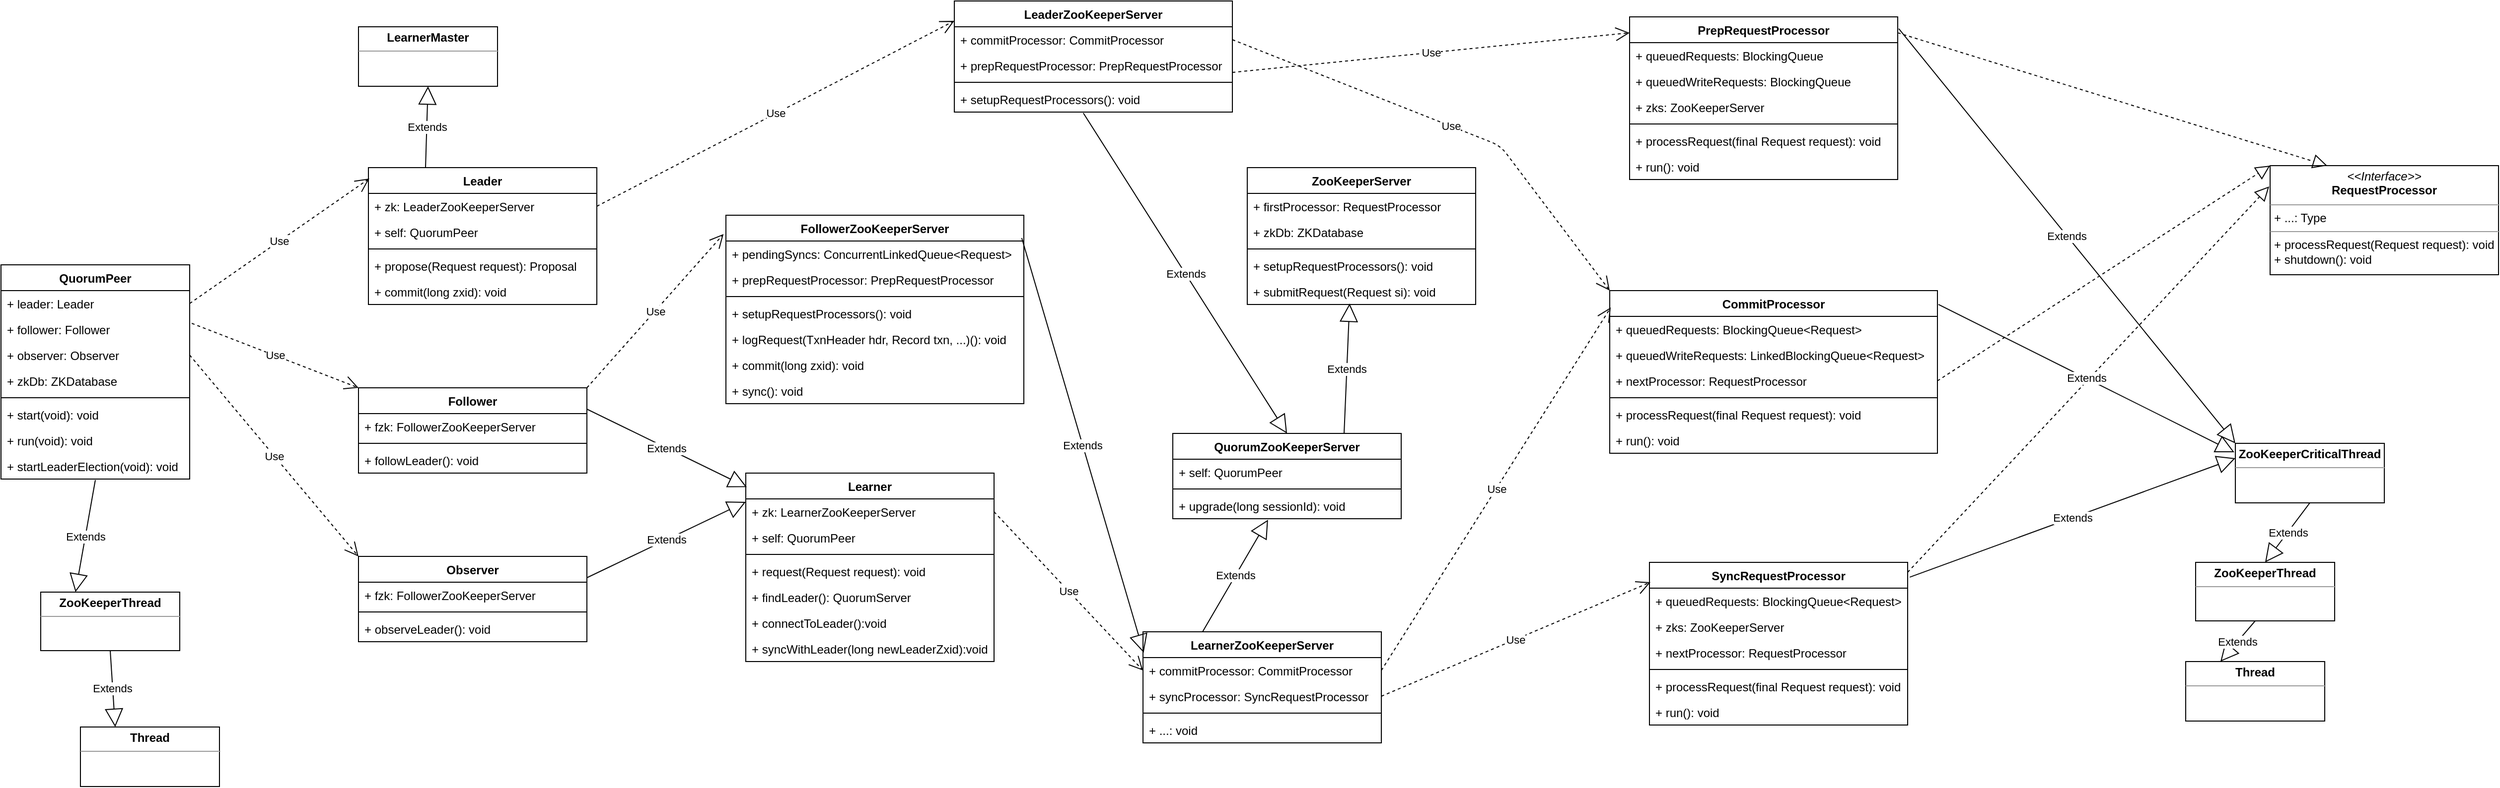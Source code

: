 <mxfile version="14.6.13" type="device"><diagram name="Page-1" id="c4acf3e9-155e-7222-9cf6-157b1a14988f"><mxGraphModel dx="2028" dy="1600" grid="1" gridSize="10" guides="1" tooltips="1" connect="1" arrows="1" fold="1" page="1" pageScale="1" pageWidth="850" pageHeight="1100" background="#ffffff" math="0" shadow="0"><root><mxCell id="0"/><mxCell id="1" parent="0"/><mxCell id="eXVEc8DGTLBQoUq8uyec-1" value="QuorumPeer" style="swimlane;fontStyle=1;align=center;verticalAlign=top;childLayout=stackLayout;horizontal=1;startSize=26;horizontalStack=0;resizeParent=1;resizeParentMax=0;resizeLast=0;collapsible=1;marginBottom=0;" parent="1" vertex="1"><mxGeometry x="-830" y="140" width="190" height="216" as="geometry"/></mxCell><mxCell id="eXVEc8DGTLBQoUq8uyec-5" value="+ leader: Leader" style="text;strokeColor=none;fillColor=none;align=left;verticalAlign=top;spacingLeft=4;spacingRight=4;overflow=hidden;rotatable=0;points=[[0,0.5],[1,0.5]];portConstraint=eastwest;" parent="eXVEc8DGTLBQoUq8uyec-1" vertex="1"><mxGeometry y="26" width="190" height="26" as="geometry"/></mxCell><mxCell id="eXVEc8DGTLBQoUq8uyec-2" value="+ follower: Follower" style="text;strokeColor=none;fillColor=none;align=left;verticalAlign=top;spacingLeft=4;spacingRight=4;overflow=hidden;rotatable=0;points=[[0,0.5],[1,0.5]];portConstraint=eastwest;" parent="eXVEc8DGTLBQoUq8uyec-1" vertex="1"><mxGeometry y="52" width="190" height="26" as="geometry"/></mxCell><mxCell id="eXVEc8DGTLBQoUq8uyec-6" value="+ observer: Observer" style="text;strokeColor=none;fillColor=none;align=left;verticalAlign=top;spacingLeft=4;spacingRight=4;overflow=hidden;rotatable=0;points=[[0,0.5],[1,0.5]];portConstraint=eastwest;" parent="eXVEc8DGTLBQoUq8uyec-1" vertex="1"><mxGeometry y="78" width="190" height="26" as="geometry"/></mxCell><mxCell id="eXVEc8DGTLBQoUq8uyec-7" value="+ zkDb: ZKDatabase" style="text;strokeColor=none;fillColor=none;align=left;verticalAlign=top;spacingLeft=4;spacingRight=4;overflow=hidden;rotatable=0;points=[[0,0.5],[1,0.5]];portConstraint=eastwest;" parent="eXVEc8DGTLBQoUq8uyec-1" vertex="1"><mxGeometry y="104" width="190" height="26" as="geometry"/></mxCell><mxCell id="eXVEc8DGTLBQoUq8uyec-3" value="" style="line;strokeWidth=1;fillColor=none;align=left;verticalAlign=middle;spacingTop=-1;spacingLeft=3;spacingRight=3;rotatable=0;labelPosition=right;points=[];portConstraint=eastwest;" parent="eXVEc8DGTLBQoUq8uyec-1" vertex="1"><mxGeometry y="130" width="190" height="8" as="geometry"/></mxCell><mxCell id="eXVEc8DGTLBQoUq8uyec-4" value="+ start(void): void" style="text;strokeColor=none;fillColor=none;align=left;verticalAlign=top;spacingLeft=4;spacingRight=4;overflow=hidden;rotatable=0;points=[[0,0.5],[1,0.5]];portConstraint=eastwest;" parent="eXVEc8DGTLBQoUq8uyec-1" vertex="1"><mxGeometry y="138" width="190" height="26" as="geometry"/></mxCell><mxCell id="eXVEc8DGTLBQoUq8uyec-9" value="+ run(void): void" style="text;strokeColor=none;fillColor=none;align=left;verticalAlign=top;spacingLeft=4;spacingRight=4;overflow=hidden;rotatable=0;points=[[0,0.5],[1,0.5]];portConstraint=eastwest;" parent="eXVEc8DGTLBQoUq8uyec-1" vertex="1"><mxGeometry y="164" width="190" height="26" as="geometry"/></mxCell><mxCell id="eXVEc8DGTLBQoUq8uyec-10" value="+ startLeaderElection(void): void" style="text;strokeColor=none;fillColor=none;align=left;verticalAlign=top;spacingLeft=4;spacingRight=4;overflow=hidden;rotatable=0;points=[[0,0.5],[1,0.5]];portConstraint=eastwest;" parent="eXVEc8DGTLBQoUq8uyec-1" vertex="1"><mxGeometry y="190" width="190" height="26" as="geometry"/></mxCell><mxCell id="eXVEc8DGTLBQoUq8uyec-11" value="&lt;p style=&quot;margin: 0px ; margin-top: 4px ; text-align: center&quot;&gt;&lt;b&gt;ZooKeeperThread&lt;/b&gt;&lt;br&gt;&lt;/p&gt;&lt;hr size=&quot;1&quot;&gt;&lt;div style=&quot;height: 2px&quot;&gt;&lt;/div&gt;" style="verticalAlign=top;align=left;overflow=fill;fontSize=12;fontFamily=Helvetica;html=1;" parent="1" vertex="1"><mxGeometry x="-790" y="470" width="140" height="59" as="geometry"/></mxCell><mxCell id="eXVEc8DGTLBQoUq8uyec-12" value="Extends" style="endArrow=block;endSize=16;endFill=0;html=1;entryX=0.25;entryY=0;entryDx=0;entryDy=0;exitX=0.5;exitY=1.038;exitDx=0;exitDy=0;exitPerimeter=0;" parent="1" source="eXVEc8DGTLBQoUq8uyec-10" target="eXVEc8DGTLBQoUq8uyec-11" edge="1"><mxGeometry width="160" relative="1" as="geometry"><mxPoint x="-90" y="279" as="sourcePoint"/><mxPoint x="70" y="279" as="targetPoint"/><Array as="points"/></mxGeometry></mxCell><mxCell id="eXVEc8DGTLBQoUq8uyec-13" value="&lt;p style=&quot;margin: 0px ; margin-top: 4px ; text-align: center&quot;&gt;&lt;b&gt;Thread&lt;/b&gt;&lt;br&gt;&lt;/p&gt;&lt;hr size=&quot;1&quot;&gt;&lt;div style=&quot;height: 2px&quot;&gt;&lt;/div&gt;" style="verticalAlign=top;align=left;overflow=fill;fontSize=12;fontFamily=Helvetica;html=1;" parent="1" vertex="1"><mxGeometry x="-750" y="606" width="140" height="60" as="geometry"/></mxCell><mxCell id="eXVEc8DGTLBQoUq8uyec-14" value="Extends" style="endArrow=block;endSize=16;endFill=0;html=1;entryX=0.25;entryY=0;entryDx=0;entryDy=0;exitX=0.5;exitY=1;exitDx=0;exitDy=0;" parent="1" target="eXVEc8DGTLBQoUq8uyec-13" edge="1" source="eXVEc8DGTLBQoUq8uyec-11"><mxGeometry width="160" relative="1" as="geometry"><mxPoint x="-530" y="555" as="sourcePoint"/><mxPoint x="-520" y="635" as="targetPoint"/></mxGeometry></mxCell><mxCell id="eXVEc8DGTLBQoUq8uyec-15" value="Leader" style="swimlane;fontStyle=1;align=center;verticalAlign=top;childLayout=stackLayout;horizontal=1;startSize=26;horizontalStack=0;resizeParent=1;resizeParentMax=0;resizeLast=0;collapsible=1;marginBottom=0;" parent="1" vertex="1"><mxGeometry x="-460" y="42" width="230" height="138" as="geometry"/></mxCell><mxCell id="eXVEc8DGTLBQoUq8uyec-16" value="+ zk: LeaderZooKeeperServer" style="text;strokeColor=none;fillColor=none;align=left;verticalAlign=top;spacingLeft=4;spacingRight=4;overflow=hidden;rotatable=0;points=[[0,0.5],[1,0.5]];portConstraint=eastwest;" parent="eXVEc8DGTLBQoUq8uyec-15" vertex="1"><mxGeometry y="26" width="230" height="26" as="geometry"/></mxCell><mxCell id="eXVEc8DGTLBQoUq8uyec-17" value="+ self: QuorumPeer" style="text;strokeColor=none;fillColor=none;align=left;verticalAlign=top;spacingLeft=4;spacingRight=4;overflow=hidden;rotatable=0;points=[[0,0.5],[1,0.5]];portConstraint=eastwest;" parent="eXVEc8DGTLBQoUq8uyec-15" vertex="1"><mxGeometry y="52" width="230" height="26" as="geometry"/></mxCell><mxCell id="eXVEc8DGTLBQoUq8uyec-20" value="" style="line;strokeWidth=1;fillColor=none;align=left;verticalAlign=middle;spacingTop=-1;spacingLeft=3;spacingRight=3;rotatable=0;labelPosition=right;points=[];portConstraint=eastwest;" parent="eXVEc8DGTLBQoUq8uyec-15" vertex="1"><mxGeometry y="78" width="230" height="8" as="geometry"/></mxCell><mxCell id="eXVEc8DGTLBQoUq8uyec-21" value="+ propose(Request request): Proposal" style="text;strokeColor=none;fillColor=none;align=left;verticalAlign=top;spacingLeft=4;spacingRight=4;overflow=hidden;rotatable=0;points=[[0,0.5],[1,0.5]];portConstraint=eastwest;" parent="eXVEc8DGTLBQoUq8uyec-15" vertex="1"><mxGeometry y="86" width="230" height="26" as="geometry"/></mxCell><mxCell id="eXVEc8DGTLBQoUq8uyec-22" value="+ commit(long zxid): void" style="text;strokeColor=none;fillColor=none;align=left;verticalAlign=top;spacingLeft=4;spacingRight=4;overflow=hidden;rotatable=0;points=[[0,0.5],[1,0.5]];portConstraint=eastwest;" parent="eXVEc8DGTLBQoUq8uyec-15" vertex="1"><mxGeometry y="112" width="230" height="26" as="geometry"/></mxCell><mxCell id="eXVEc8DGTLBQoUq8uyec-25" value="Use" style="endArrow=open;endSize=12;dashed=1;html=1;exitX=1;exitY=0.5;exitDx=0;exitDy=0;entryX=0.004;entryY=0.08;entryDx=0;entryDy=0;entryPerimeter=0;" parent="1" source="eXVEc8DGTLBQoUq8uyec-5" target="eXVEc8DGTLBQoUq8uyec-15" edge="1"><mxGeometry width="160" relative="1" as="geometry"><mxPoint x="-600" y="300" as="sourcePoint"/><mxPoint x="-440" y="300" as="targetPoint"/></mxGeometry></mxCell><mxCell id="eXVEc8DGTLBQoUq8uyec-26" value="Follower" style="swimlane;fontStyle=1;align=center;verticalAlign=top;childLayout=stackLayout;horizontal=1;startSize=26;horizontalStack=0;resizeParent=1;resizeParentMax=0;resizeLast=0;collapsible=1;marginBottom=0;" parent="1" vertex="1"><mxGeometry x="-470" y="264" width="230" height="86" as="geometry"/></mxCell><mxCell id="eXVEc8DGTLBQoUq8uyec-27" value="+ fzk: FollowerZooKeeperServer" style="text;strokeColor=none;fillColor=none;align=left;verticalAlign=top;spacingLeft=4;spacingRight=4;overflow=hidden;rotatable=0;points=[[0,0.5],[1,0.5]];portConstraint=eastwest;" parent="eXVEc8DGTLBQoUq8uyec-26" vertex="1"><mxGeometry y="26" width="230" height="26" as="geometry"/></mxCell><mxCell id="eXVEc8DGTLBQoUq8uyec-29" value="" style="line;strokeWidth=1;fillColor=none;align=left;verticalAlign=middle;spacingTop=-1;spacingLeft=3;spacingRight=3;rotatable=0;labelPosition=right;points=[];portConstraint=eastwest;" parent="eXVEc8DGTLBQoUq8uyec-26" vertex="1"><mxGeometry y="52" width="230" height="8" as="geometry"/></mxCell><mxCell id="eXVEc8DGTLBQoUq8uyec-31" value="+ followLeader(): void" style="text;strokeColor=none;fillColor=none;align=left;verticalAlign=top;spacingLeft=4;spacingRight=4;overflow=hidden;rotatable=0;points=[[0,0.5],[1,0.5]];portConstraint=eastwest;" parent="eXVEc8DGTLBQoUq8uyec-26" vertex="1"><mxGeometry y="60" width="230" height="26" as="geometry"/></mxCell><mxCell id="eXVEc8DGTLBQoUq8uyec-32" value="Use" style="endArrow=open;endSize=12;dashed=1;html=1;exitX=1.011;exitY=0.269;exitDx=0;exitDy=0;exitPerimeter=0;entryX=0;entryY=0;entryDx=0;entryDy=0;" parent="1" source="eXVEc8DGTLBQoUq8uyec-2" edge="1" target="eXVEc8DGTLBQoUq8uyec-26"><mxGeometry width="160" relative="1" as="geometry"><mxPoint x="-610" y="235.96" as="sourcePoint"/><mxPoint x="-460" y="240" as="targetPoint"/></mxGeometry></mxCell><mxCell id="eXVEc8DGTLBQoUq8uyec-33" value="Learner" style="swimlane;fontStyle=1;align=center;verticalAlign=top;childLayout=stackLayout;horizontal=1;startSize=26;horizontalStack=0;resizeParent=1;resizeParentMax=0;resizeLast=0;collapsible=1;marginBottom=0;" parent="1" vertex="1"><mxGeometry x="-80" y="350" width="250" height="190" as="geometry"/></mxCell><mxCell id="eXVEc8DGTLBQoUq8uyec-34" value="+ zk: LearnerZooKeeperServer" style="text;strokeColor=none;fillColor=none;align=left;verticalAlign=top;spacingLeft=4;spacingRight=4;overflow=hidden;rotatable=0;points=[[0,0.5],[1,0.5]];portConstraint=eastwest;" parent="eXVEc8DGTLBQoUq8uyec-33" vertex="1"><mxGeometry y="26" width="250" height="26" as="geometry"/></mxCell><mxCell id="eXVEc8DGTLBQoUq8uyec-35" value="+ self: QuorumPeer" style="text;strokeColor=none;fillColor=none;align=left;verticalAlign=top;spacingLeft=4;spacingRight=4;overflow=hidden;rotatable=0;points=[[0,0.5],[1,0.5]];portConstraint=eastwest;" parent="eXVEc8DGTLBQoUq8uyec-33" vertex="1"><mxGeometry y="52" width="250" height="26" as="geometry"/></mxCell><mxCell id="eXVEc8DGTLBQoUq8uyec-36" value="" style="line;strokeWidth=1;fillColor=none;align=left;verticalAlign=middle;spacingTop=-1;spacingLeft=3;spacingRight=3;rotatable=0;labelPosition=right;points=[];portConstraint=eastwest;" parent="eXVEc8DGTLBQoUq8uyec-33" vertex="1"><mxGeometry y="78" width="250" height="8" as="geometry"/></mxCell><mxCell id="eXVEc8DGTLBQoUq8uyec-37" value="+ request(Request request): void" style="text;strokeColor=none;fillColor=none;align=left;verticalAlign=top;spacingLeft=4;spacingRight=4;overflow=hidden;rotatable=0;points=[[0,0.5],[1,0.5]];portConstraint=eastwest;" parent="eXVEc8DGTLBQoUq8uyec-33" vertex="1"><mxGeometry y="86" width="250" height="26" as="geometry"/></mxCell><mxCell id="eXVEc8DGTLBQoUq8uyec-38" value="+ findLeader(): QuorumServer" style="text;strokeColor=none;fillColor=none;align=left;verticalAlign=top;spacingLeft=4;spacingRight=4;overflow=hidden;rotatable=0;points=[[0,0.5],[1,0.5]];portConstraint=eastwest;" parent="eXVEc8DGTLBQoUq8uyec-33" vertex="1"><mxGeometry y="112" width="250" height="26" as="geometry"/></mxCell><mxCell id="eXVEc8DGTLBQoUq8uyec-39" value="+ connectToLeader():void" style="text;strokeColor=none;fillColor=none;align=left;verticalAlign=top;spacingLeft=4;spacingRight=4;overflow=hidden;rotatable=0;points=[[0,0.5],[1,0.5]];portConstraint=eastwest;" parent="eXVEc8DGTLBQoUq8uyec-33" vertex="1"><mxGeometry y="138" width="250" height="26" as="geometry"/></mxCell><mxCell id="eXVEc8DGTLBQoUq8uyec-40" value="+ syncWithLeader(long newLeaderZxid):void" style="text;strokeColor=none;fillColor=none;align=left;verticalAlign=top;spacingLeft=4;spacingRight=4;overflow=hidden;rotatable=0;points=[[0,0.5],[1,0.5]];portConstraint=eastwest;" parent="eXVEc8DGTLBQoUq8uyec-33" vertex="1"><mxGeometry y="164" width="250" height="26" as="geometry"/></mxCell><mxCell id="eXVEc8DGTLBQoUq8uyec-41" value="Extends" style="endArrow=block;endSize=16;endFill=0;html=1;entryX=0.004;entryY=0.074;entryDx=0;entryDy=0;entryPerimeter=0;exitX=1;exitY=0.25;exitDx=0;exitDy=0;" parent="1" target="eXVEc8DGTLBQoUq8uyec-33" edge="1" source="eXVEc8DGTLBQoUq8uyec-26"><mxGeometry width="160" relative="1" as="geometry"><mxPoint x="-230" y="247.5" as="sourcePoint"/><mxPoint x="-70" y="247.5" as="targetPoint"/></mxGeometry></mxCell><mxCell id="eXVEc8DGTLBQoUq8uyec-42" value="Observer" style="swimlane;fontStyle=1;align=center;verticalAlign=top;childLayout=stackLayout;horizontal=1;startSize=26;horizontalStack=0;resizeParent=1;resizeParentMax=0;resizeLast=0;collapsible=1;marginBottom=0;" parent="1" vertex="1"><mxGeometry x="-470" y="434" width="230" height="86" as="geometry"/></mxCell><mxCell id="eXVEc8DGTLBQoUq8uyec-43" value="+ fzk: FollowerZooKeeperServer" style="text;strokeColor=none;fillColor=none;align=left;verticalAlign=top;spacingLeft=4;spacingRight=4;overflow=hidden;rotatable=0;points=[[0,0.5],[1,0.5]];portConstraint=eastwest;" parent="eXVEc8DGTLBQoUq8uyec-42" vertex="1"><mxGeometry y="26" width="230" height="26" as="geometry"/></mxCell><mxCell id="eXVEc8DGTLBQoUq8uyec-44" value="" style="line;strokeWidth=1;fillColor=none;align=left;verticalAlign=middle;spacingTop=-1;spacingLeft=3;spacingRight=3;rotatable=0;labelPosition=right;points=[];portConstraint=eastwest;" parent="eXVEc8DGTLBQoUq8uyec-42" vertex="1"><mxGeometry y="52" width="230" height="8" as="geometry"/></mxCell><mxCell id="eXVEc8DGTLBQoUq8uyec-45" value="+ observeLeader(): void" style="text;strokeColor=none;fillColor=none;align=left;verticalAlign=top;spacingLeft=4;spacingRight=4;overflow=hidden;rotatable=0;points=[[0,0.5],[1,0.5]];portConstraint=eastwest;" parent="eXVEc8DGTLBQoUq8uyec-42" vertex="1"><mxGeometry y="60" width="230" height="26" as="geometry"/></mxCell><mxCell id="eXVEc8DGTLBQoUq8uyec-46" value="Use" style="endArrow=open;endSize=12;dashed=1;html=1;exitX=1;exitY=0.5;exitDx=0;exitDy=0;entryX=0;entryY=0;entryDx=0;entryDy=0;" parent="1" source="eXVEc8DGTLBQoUq8uyec-6" target="eXVEc8DGTLBQoUq8uyec-42" edge="1"><mxGeometry width="160" relative="1" as="geometry"><mxPoint x="-627.91" y="250.004" as="sourcePoint"/><mxPoint x="-450" y="291.01" as="targetPoint"/></mxGeometry></mxCell><mxCell id="eXVEc8DGTLBQoUq8uyec-47" value="Extends" style="endArrow=block;endSize=16;endFill=0;html=1;entryX=0;entryY=0.115;entryDx=0;entryDy=0;entryPerimeter=0;exitX=1;exitY=0.25;exitDx=0;exitDy=0;" parent="1" target="eXVEc8DGTLBQoUq8uyec-34" edge="1" source="eXVEc8DGTLBQoUq8uyec-42"><mxGeometry width="160" relative="1" as="geometry"><mxPoint x="-231" y="372.44" as="sourcePoint"/><mxPoint x="-80" y="370.0" as="targetPoint"/></mxGeometry></mxCell><mxCell id="eXVEc8DGTLBQoUq8uyec-48" value="&lt;p style=&quot;margin: 0px ; margin-top: 4px ; text-align: center&quot;&gt;&lt;b&gt;LearnerMaster&lt;/b&gt;&lt;br&gt;&lt;/p&gt;&lt;hr size=&quot;1&quot;&gt;&lt;div style=&quot;height: 2px&quot;&gt;&lt;/div&gt;" style="verticalAlign=top;align=left;overflow=fill;fontSize=12;fontFamily=Helvetica;html=1;" parent="1" vertex="1"><mxGeometry x="-470" y="-100" width="140" height="60" as="geometry"/></mxCell><mxCell id="eXVEc8DGTLBQoUq8uyec-49" value="Extends" style="endArrow=block;endSize=16;endFill=0;html=1;entryX=0.5;entryY=1;entryDx=0;entryDy=0;exitX=0.25;exitY=0;exitDx=0;exitDy=0;" parent="1" source="eXVEc8DGTLBQoUq8uyec-15" target="eXVEc8DGTLBQoUq8uyec-48" edge="1"><mxGeometry width="160" relative="1" as="geometry"><mxPoint x="-390" as="sourcePoint"/><mxPoint x="-230" as="targetPoint"/></mxGeometry></mxCell><mxCell id="eXVEc8DGTLBQoUq8uyec-50" value="LeaderZooKeeperServer" style="swimlane;fontStyle=1;align=center;verticalAlign=top;childLayout=stackLayout;horizontal=1;startSize=26;horizontalStack=0;resizeParent=1;resizeParentMax=0;resizeLast=0;collapsible=1;marginBottom=0;" parent="1" vertex="1"><mxGeometry x="130" y="-126" width="280" height="112" as="geometry"/></mxCell><mxCell id="eXVEc8DGTLBQoUq8uyec-51" value="+ commitProcessor: CommitProcessor" style="text;strokeColor=none;fillColor=none;align=left;verticalAlign=top;spacingLeft=4;spacingRight=4;overflow=hidden;rotatable=0;points=[[0,0.5],[1,0.5]];portConstraint=eastwest;" parent="eXVEc8DGTLBQoUq8uyec-50" vertex="1"><mxGeometry y="26" width="280" height="26" as="geometry"/></mxCell><mxCell id="eXVEc8DGTLBQoUq8uyec-52" value="+ prepRequestProcessor: PrepRequestProcessor" style="text;strokeColor=none;fillColor=none;align=left;verticalAlign=top;spacingLeft=4;spacingRight=4;overflow=hidden;rotatable=0;points=[[0,0.5],[1,0.5]];portConstraint=eastwest;" parent="eXVEc8DGTLBQoUq8uyec-50" vertex="1"><mxGeometry y="52" width="280" height="26" as="geometry"/></mxCell><mxCell id="eXVEc8DGTLBQoUq8uyec-53" value="" style="line;strokeWidth=1;fillColor=none;align=left;verticalAlign=middle;spacingTop=-1;spacingLeft=3;spacingRight=3;rotatable=0;labelPosition=right;points=[];portConstraint=eastwest;" parent="eXVEc8DGTLBQoUq8uyec-50" vertex="1"><mxGeometry y="78" width="280" height="8" as="geometry"/></mxCell><mxCell id="eXVEc8DGTLBQoUq8uyec-55" value="+ setupRequestProcessors(): void" style="text;strokeColor=none;fillColor=none;align=left;verticalAlign=top;spacingLeft=4;spacingRight=4;overflow=hidden;rotatable=0;points=[[0,0.5],[1,0.5]];portConstraint=eastwest;" parent="eXVEc8DGTLBQoUq8uyec-50" vertex="1"><mxGeometry y="86" width="280" height="26" as="geometry"/></mxCell><mxCell id="eXVEc8DGTLBQoUq8uyec-56" value="QuorumZooKeeperServer" style="swimlane;fontStyle=1;align=center;verticalAlign=top;childLayout=stackLayout;horizontal=1;startSize=26;horizontalStack=0;resizeParent=1;resizeParentMax=0;resizeLast=0;collapsible=1;marginBottom=0;" parent="1" vertex="1"><mxGeometry x="350" y="310" width="230" height="86" as="geometry"/></mxCell><mxCell id="eXVEc8DGTLBQoUq8uyec-57" value="+ self: QuorumPeer" style="text;strokeColor=none;fillColor=none;align=left;verticalAlign=top;spacingLeft=4;spacingRight=4;overflow=hidden;rotatable=0;points=[[0,0.5],[1,0.5]];portConstraint=eastwest;" parent="eXVEc8DGTLBQoUq8uyec-56" vertex="1"><mxGeometry y="26" width="230" height="26" as="geometry"/></mxCell><mxCell id="eXVEc8DGTLBQoUq8uyec-59" value="" style="line;strokeWidth=1;fillColor=none;align=left;verticalAlign=middle;spacingTop=-1;spacingLeft=3;spacingRight=3;rotatable=0;labelPosition=right;points=[];portConstraint=eastwest;" parent="eXVEc8DGTLBQoUq8uyec-56" vertex="1"><mxGeometry y="52" width="230" height="8" as="geometry"/></mxCell><mxCell id="eXVEc8DGTLBQoUq8uyec-61" value="+ upgrade(long sessionId): void" style="text;strokeColor=none;fillColor=none;align=left;verticalAlign=top;spacingLeft=4;spacingRight=4;overflow=hidden;rotatable=0;points=[[0,0.5],[1,0.5]];portConstraint=eastwest;" parent="eXVEc8DGTLBQoUq8uyec-56" vertex="1"><mxGeometry y="60" width="230" height="26" as="geometry"/></mxCell><mxCell id="eXVEc8DGTLBQoUq8uyec-62" value="ZooKeeperServer" style="swimlane;fontStyle=1;align=center;verticalAlign=top;childLayout=stackLayout;horizontal=1;startSize=26;horizontalStack=0;resizeParent=1;resizeParentMax=0;resizeLast=0;collapsible=1;marginBottom=0;" parent="1" vertex="1"><mxGeometry x="425" y="42" width="230" height="138" as="geometry"/></mxCell><mxCell id="eXVEc8DGTLBQoUq8uyec-63" value="+ firstProcessor: RequestProcessor" style="text;strokeColor=none;fillColor=none;align=left;verticalAlign=top;spacingLeft=4;spacingRight=4;overflow=hidden;rotatable=0;points=[[0,0.5],[1,0.5]];portConstraint=eastwest;" parent="eXVEc8DGTLBQoUq8uyec-62" vertex="1"><mxGeometry y="26" width="230" height="26" as="geometry"/></mxCell><mxCell id="eXVEc8DGTLBQoUq8uyec-64" value="+ zkDb: ZKDatabase" style="text;strokeColor=none;fillColor=none;align=left;verticalAlign=top;spacingLeft=4;spacingRight=4;overflow=hidden;rotatable=0;points=[[0,0.5],[1,0.5]];portConstraint=eastwest;" parent="eXVEc8DGTLBQoUq8uyec-62" vertex="1"><mxGeometry y="52" width="230" height="26" as="geometry"/></mxCell><mxCell id="eXVEc8DGTLBQoUq8uyec-65" value="" style="line;strokeWidth=1;fillColor=none;align=left;verticalAlign=middle;spacingTop=-1;spacingLeft=3;spacingRight=3;rotatable=0;labelPosition=right;points=[];portConstraint=eastwest;" parent="eXVEc8DGTLBQoUq8uyec-62" vertex="1"><mxGeometry y="78" width="230" height="8" as="geometry"/></mxCell><mxCell id="eXVEc8DGTLBQoUq8uyec-66" value="+ setupRequestProcessors(): void" style="text;strokeColor=none;fillColor=none;align=left;verticalAlign=top;spacingLeft=4;spacingRight=4;overflow=hidden;rotatable=0;points=[[0,0.5],[1,0.5]];portConstraint=eastwest;" parent="eXVEc8DGTLBQoUq8uyec-62" vertex="1"><mxGeometry y="86" width="230" height="26" as="geometry"/></mxCell><mxCell id="eXVEc8DGTLBQoUq8uyec-67" value="+ submitRequest(Request si): void" style="text;strokeColor=none;fillColor=none;align=left;verticalAlign=top;spacingLeft=4;spacingRight=4;overflow=hidden;rotatable=0;points=[[0,0.5],[1,0.5]];portConstraint=eastwest;" parent="eXVEc8DGTLBQoUq8uyec-62" vertex="1"><mxGeometry y="112" width="230" height="26" as="geometry"/></mxCell><mxCell id="eXVEc8DGTLBQoUq8uyec-68" value="Use" style="endArrow=open;endSize=12;dashed=1;html=1;entryX=0;entryY=0.179;entryDx=0;entryDy=0;entryPerimeter=0;exitX=1;exitY=0.5;exitDx=0;exitDy=0;" parent="1" source="eXVEc8DGTLBQoUq8uyec-16" target="eXVEc8DGTLBQoUq8uyec-50" edge="1"><mxGeometry width="160" relative="1" as="geometry"><mxPoint x="-230" y="81" as="sourcePoint"/><mxPoint x="-70" y="81" as="targetPoint"/></mxGeometry></mxCell><mxCell id="eXVEc8DGTLBQoUq8uyec-69" value="Extends" style="endArrow=block;endSize=16;endFill=0;html=1;entryX=0.5;entryY=0;entryDx=0;entryDy=0;exitX=0.464;exitY=1.038;exitDx=0;exitDy=0;entryPerimeter=0;exitPerimeter=0;" parent="1" source="eXVEc8DGTLBQoUq8uyec-55" target="eXVEc8DGTLBQoUq8uyec-56" edge="1"><mxGeometry width="160" relative="1" as="geometry"><mxPoint x="270" y="-42.56" as="sourcePoint"/><mxPoint x="421" y="-26.0" as="targetPoint"/></mxGeometry></mxCell><mxCell id="eXVEc8DGTLBQoUq8uyec-70" value="Extends" style="endArrow=block;endSize=16;endFill=0;html=1;entryX=0.448;entryY=0.962;entryDx=0;entryDy=0;exitX=0.75;exitY=0;exitDx=0;exitDy=0;entryPerimeter=0;" parent="1" source="eXVEc8DGTLBQoUq8uyec-56" target="eXVEc8DGTLBQoUq8uyec-67" edge="1"><mxGeometry width="160" relative="1" as="geometry"><mxPoint x="460" y="-20" as="sourcePoint"/><mxPoint x="580.0" y="10" as="targetPoint"/></mxGeometry></mxCell><mxCell id="eXVEc8DGTLBQoUq8uyec-71" value="FollowerZooKeeperServer" style="swimlane;fontStyle=1;align=center;verticalAlign=top;childLayout=stackLayout;horizontal=1;startSize=26;horizontalStack=0;resizeParent=1;resizeParentMax=0;resizeLast=0;collapsible=1;marginBottom=0;" parent="1" vertex="1"><mxGeometry x="-100" y="90" width="300" height="190" as="geometry"/></mxCell><mxCell id="eXVEc8DGTLBQoUq8uyec-72" value="+ pendingSyncs: ConcurrentLinkedQueue&lt;Request&gt;" style="text;strokeColor=none;fillColor=none;align=left;verticalAlign=top;spacingLeft=4;spacingRight=4;overflow=hidden;rotatable=0;points=[[0,0.5],[1,0.5]];portConstraint=eastwest;" parent="eXVEc8DGTLBQoUq8uyec-71" vertex="1"><mxGeometry y="26" width="300" height="26" as="geometry"/></mxCell><mxCell id="eXVEc8DGTLBQoUq8uyec-73" value="+ prepRequestProcessor: PrepRequestProcessor" style="text;strokeColor=none;fillColor=none;align=left;verticalAlign=top;spacingLeft=4;spacingRight=4;overflow=hidden;rotatable=0;points=[[0,0.5],[1,0.5]];portConstraint=eastwest;" parent="eXVEc8DGTLBQoUq8uyec-71" vertex="1"><mxGeometry y="52" width="300" height="26" as="geometry"/></mxCell><mxCell id="eXVEc8DGTLBQoUq8uyec-74" value="" style="line;strokeWidth=1;fillColor=none;align=left;verticalAlign=middle;spacingTop=-1;spacingLeft=3;spacingRight=3;rotatable=0;labelPosition=right;points=[];portConstraint=eastwest;" parent="eXVEc8DGTLBQoUq8uyec-71" vertex="1"><mxGeometry y="78" width="300" height="8" as="geometry"/></mxCell><mxCell id="eXVEc8DGTLBQoUq8uyec-75" value="+ setupRequestProcessors(): void" style="text;strokeColor=none;fillColor=none;align=left;verticalAlign=top;spacingLeft=4;spacingRight=4;overflow=hidden;rotatable=0;points=[[0,0.5],[1,0.5]];portConstraint=eastwest;" parent="eXVEc8DGTLBQoUq8uyec-71" vertex="1"><mxGeometry y="86" width="300" height="26" as="geometry"/></mxCell><mxCell id="eXVEc8DGTLBQoUq8uyec-76" value="+ logRequest(TxnHeader hdr, Record txn, ...)(): void" style="text;strokeColor=none;fillColor=none;align=left;verticalAlign=top;spacingLeft=4;spacingRight=4;overflow=hidden;rotatable=0;points=[[0,0.5],[1,0.5]];portConstraint=eastwest;" parent="eXVEc8DGTLBQoUq8uyec-71" vertex="1"><mxGeometry y="112" width="300" height="26" as="geometry"/></mxCell><mxCell id="eXVEc8DGTLBQoUq8uyec-77" value="+ commit(long zxid): void" style="text;strokeColor=none;fillColor=none;align=left;verticalAlign=top;spacingLeft=4;spacingRight=4;overflow=hidden;rotatable=0;points=[[0,0.5],[1,0.5]];portConstraint=eastwest;" parent="eXVEc8DGTLBQoUq8uyec-71" vertex="1"><mxGeometry y="138" width="300" height="26" as="geometry"/></mxCell><mxCell id="eXVEc8DGTLBQoUq8uyec-78" value="+ sync(): void" style="text;strokeColor=none;fillColor=none;align=left;verticalAlign=top;spacingLeft=4;spacingRight=4;overflow=hidden;rotatable=0;points=[[0,0.5],[1,0.5]];portConstraint=eastwest;" parent="eXVEc8DGTLBQoUq8uyec-71" vertex="1"><mxGeometry y="164" width="300" height="26" as="geometry"/></mxCell><mxCell id="eXVEc8DGTLBQoUq8uyec-79" value="Use" style="endArrow=open;endSize=12;dashed=1;html=1;entryX=-0.008;entryY=0.1;entryDx=0;entryDy=0;entryPerimeter=0;exitX=1;exitY=0;exitDx=0;exitDy=0;" parent="1" target="eXVEc8DGTLBQoUq8uyec-71" edge="1" source="eXVEc8DGTLBQoUq8uyec-26"><mxGeometry width="160" relative="1" as="geometry"><mxPoint x="-230" y="272.95" as="sourcePoint"/><mxPoint x="-90" y="99.998" as="targetPoint"/></mxGeometry></mxCell><mxCell id="eXVEc8DGTLBQoUq8uyec-80" value="LearnerZooKeeperServer" style="swimlane;fontStyle=1;align=center;verticalAlign=top;childLayout=stackLayout;horizontal=1;startSize=26;horizontalStack=0;resizeParent=1;resizeParentMax=0;resizeLast=0;collapsible=1;marginBottom=0;" parent="1" vertex="1"><mxGeometry x="320" y="510" width="240" height="112" as="geometry"/></mxCell><mxCell id="eXVEc8DGTLBQoUq8uyec-81" value="+ commitProcessor: CommitProcessor" style="text;strokeColor=none;fillColor=none;align=left;verticalAlign=top;spacingLeft=4;spacingRight=4;overflow=hidden;rotatable=0;points=[[0,0.5],[1,0.5]];portConstraint=eastwest;" parent="eXVEc8DGTLBQoUq8uyec-80" vertex="1"><mxGeometry y="26" width="240" height="26" as="geometry"/></mxCell><mxCell id="eXVEc8DGTLBQoUq8uyec-82" value="+ syncProcessor: SyncRequestProcessor" style="text;strokeColor=none;fillColor=none;align=left;verticalAlign=top;spacingLeft=4;spacingRight=4;overflow=hidden;rotatable=0;points=[[0,0.5],[1,0.5]];portConstraint=eastwest;" parent="eXVEc8DGTLBQoUq8uyec-80" vertex="1"><mxGeometry y="52" width="240" height="26" as="geometry"/></mxCell><mxCell id="eXVEc8DGTLBQoUq8uyec-83" value="" style="line;strokeWidth=1;fillColor=none;align=left;verticalAlign=middle;spacingTop=-1;spacingLeft=3;spacingRight=3;rotatable=0;labelPosition=right;points=[];portConstraint=eastwest;" parent="eXVEc8DGTLBQoUq8uyec-80" vertex="1"><mxGeometry y="78" width="240" height="8" as="geometry"/></mxCell><mxCell id="eXVEc8DGTLBQoUq8uyec-84" value="+ ...: void" style="text;strokeColor=none;fillColor=none;align=left;verticalAlign=top;spacingLeft=4;spacingRight=4;overflow=hidden;rotatable=0;points=[[0,0.5],[1,0.5]];portConstraint=eastwest;" parent="eXVEc8DGTLBQoUq8uyec-80" vertex="1"><mxGeometry y="86" width="240" height="26" as="geometry"/></mxCell><mxCell id="eXVEc8DGTLBQoUq8uyec-88" value="Extends" style="endArrow=block;endSize=16;endFill=0;html=1;entryX=0.003;entryY=0.188;entryDx=0;entryDy=0;exitX=0.993;exitY=0.121;exitDx=0;exitDy=0;entryPerimeter=0;exitPerimeter=0;" parent="1" source="eXVEc8DGTLBQoUq8uyec-71" target="eXVEc8DGTLBQoUq8uyec-80" edge="1"><mxGeometry width="160" relative="1" as="geometry"><mxPoint x="270" y="102" as="sourcePoint"/><mxPoint x="427.93" y="100" as="targetPoint"/></mxGeometry></mxCell><mxCell id="eXVEc8DGTLBQoUq8uyec-89" value="Extends" style="endArrow=block;endSize=16;endFill=0;html=1;exitX=0.25;exitY=0;exitDx=0;exitDy=0;entryX=0.417;entryY=1.038;entryDx=0;entryDy=0;entryPerimeter=0;" parent="1" source="eXVEc8DGTLBQoUq8uyec-80" target="eXVEc8DGTLBQoUq8uyec-61" edge="1"><mxGeometry width="160" relative="1" as="geometry"><mxPoint x="500" y="80.94" as="sourcePoint"/><mxPoint x="520" y="250" as="targetPoint"/></mxGeometry></mxCell><mxCell id="eXVEc8DGTLBQoUq8uyec-90" value="Use" style="endArrow=open;endSize=12;dashed=1;html=1;entryX=0;entryY=0.5;entryDx=0;entryDy=0;exitX=1;exitY=0.5;exitDx=0;exitDy=0;" parent="1" source="eXVEc8DGTLBQoUq8uyec-34" target="eXVEc8DGTLBQoUq8uyec-81" edge="1"><mxGeometry width="160" relative="1" as="geometry"><mxPoint x="230" y="393.95" as="sourcePoint"/><mxPoint x="357.6" y="230" as="targetPoint"/></mxGeometry></mxCell><mxCell id="eXVEc8DGTLBQoUq8uyec-91" value="SyncRequestProcessor" style="swimlane;fontStyle=1;align=center;verticalAlign=top;childLayout=stackLayout;horizontal=1;startSize=26;horizontalStack=0;resizeParent=1;resizeParentMax=0;resizeLast=0;collapsible=1;marginBottom=0;" parent="1" vertex="1"><mxGeometry x="830" y="440" width="260" height="164" as="geometry"/></mxCell><mxCell id="eXVEc8DGTLBQoUq8uyec-92" value="+ queuedRequests: BlockingQueue&lt;Request&gt;" style="text;strokeColor=none;fillColor=none;align=left;verticalAlign=top;spacingLeft=4;spacingRight=4;overflow=hidden;rotatable=0;points=[[0,0.5],[1,0.5]];portConstraint=eastwest;" parent="eXVEc8DGTLBQoUq8uyec-91" vertex="1"><mxGeometry y="26" width="260" height="26" as="geometry"/></mxCell><mxCell id="eXVEc8DGTLBQoUq8uyec-93" value="+ zks: ZooKeeperServer" style="text;strokeColor=none;fillColor=none;align=left;verticalAlign=top;spacingLeft=4;spacingRight=4;overflow=hidden;rotatable=0;points=[[0,0.5],[1,0.5]];portConstraint=eastwest;" parent="eXVEc8DGTLBQoUq8uyec-91" vertex="1"><mxGeometry y="52" width="260" height="26" as="geometry"/></mxCell><mxCell id="eXVEc8DGTLBQoUq8uyec-96" value="+ nextProcessor: RequestProcessor" style="text;strokeColor=none;fillColor=none;align=left;verticalAlign=top;spacingLeft=4;spacingRight=4;overflow=hidden;rotatable=0;points=[[0,0.5],[1,0.5]];portConstraint=eastwest;" parent="eXVEc8DGTLBQoUq8uyec-91" vertex="1"><mxGeometry y="78" width="260" height="26" as="geometry"/></mxCell><mxCell id="eXVEc8DGTLBQoUq8uyec-94" value="" style="line;strokeWidth=1;fillColor=none;align=left;verticalAlign=middle;spacingTop=-1;spacingLeft=3;spacingRight=3;rotatable=0;labelPosition=right;points=[];portConstraint=eastwest;" parent="eXVEc8DGTLBQoUq8uyec-91" vertex="1"><mxGeometry y="104" width="260" height="8" as="geometry"/></mxCell><mxCell id="eXVEc8DGTLBQoUq8uyec-95" value="+ processRequest(final Request request): void" style="text;strokeColor=none;fillColor=none;align=left;verticalAlign=top;spacingLeft=4;spacingRight=4;overflow=hidden;rotatable=0;points=[[0,0.5],[1,0.5]];portConstraint=eastwest;" parent="eXVEc8DGTLBQoUq8uyec-91" vertex="1"><mxGeometry y="112" width="260" height="26" as="geometry"/></mxCell><mxCell id="eXVEc8DGTLBQoUq8uyec-97" value="+ run(): void" style="text;strokeColor=none;fillColor=none;align=left;verticalAlign=top;spacingLeft=4;spacingRight=4;overflow=hidden;rotatable=0;points=[[0,0.5],[1,0.5]];portConstraint=eastwest;" parent="eXVEc8DGTLBQoUq8uyec-91" vertex="1"><mxGeometry y="138" width="260" height="26" as="geometry"/></mxCell><mxCell id="eXVEc8DGTLBQoUq8uyec-98" value="&lt;p style=&quot;margin: 0px ; margin-top: 4px ; text-align: center&quot;&gt;&lt;b&gt;ZooKeeperCriticalThread&lt;/b&gt;&lt;br&gt;&lt;/p&gt;&lt;hr size=&quot;1&quot;&gt;&lt;div style=&quot;height: 2px&quot;&gt;&lt;/div&gt;" style="verticalAlign=top;align=left;overflow=fill;fontSize=12;fontFamily=Helvetica;html=1;" parent="1" vertex="1"><mxGeometry x="1420" y="320" width="150" height="60" as="geometry"/></mxCell><mxCell id="eXVEc8DGTLBQoUq8uyec-99" value="Extends" style="endArrow=block;endSize=16;endFill=0;html=1;exitX=1.008;exitY=0.091;exitDx=0;exitDy=0;entryX=0;entryY=0.25;entryDx=0;entryDy=0;exitPerimeter=0;" parent="1" source="eXVEc8DGTLBQoUq8uyec-91" target="eXVEc8DGTLBQoUq8uyec-98" edge="1"><mxGeometry width="160" relative="1" as="geometry"><mxPoint x="670.0" y="359.996" as="sourcePoint"/><mxPoint x="796.88" y="153" as="targetPoint"/></mxGeometry></mxCell><mxCell id="eXVEc8DGTLBQoUq8uyec-102" value="&lt;p style=&quot;margin: 0px ; margin-top: 4px ; text-align: center&quot;&gt;&lt;i&gt;&amp;lt;&amp;lt;Interface&amp;gt;&amp;gt;&lt;/i&gt;&lt;br&gt;&lt;b&gt;RequestProcessor&lt;/b&gt;&lt;br&gt;&lt;/p&gt;&lt;hr size=&quot;1&quot;&gt;&lt;p style=&quot;margin: 0px ; margin-left: 4px&quot;&gt;+ ...: Type&lt;/p&gt;&lt;hr size=&quot;1&quot;&gt;&lt;p style=&quot;margin: 0px ; margin-left: 4px&quot;&gt;+ processRequest(Request request): void&lt;br&gt;+ shutdown(): void&lt;/p&gt;" style="verticalAlign=top;align=left;overflow=fill;fontSize=12;fontFamily=Helvetica;html=1;" parent="1" vertex="1"><mxGeometry x="1455" y="40" width="230" height="110" as="geometry"/></mxCell><mxCell id="eXVEc8DGTLBQoUq8uyec-103" value="" style="endArrow=block;dashed=1;endFill=0;endSize=12;html=1;exitX=1;exitY=0.061;exitDx=0;exitDy=0;exitPerimeter=0;entryX=-0.004;entryY=0.191;entryDx=0;entryDy=0;entryPerimeter=0;" parent="1" source="eXVEc8DGTLBQoUq8uyec-91" target="eXVEc8DGTLBQoUq8uyec-102" edge="1"><mxGeometry width="160" relative="1" as="geometry"><mxPoint x="640" y="370" as="sourcePoint"/><mxPoint x="800" y="370" as="targetPoint"/></mxGeometry></mxCell><mxCell id="eXVEc8DGTLBQoUq8uyec-104" value="Use" style="endArrow=open;endSize=12;dashed=1;html=1;exitX=1;exitY=0.5;exitDx=0;exitDy=0;entryX=0.004;entryY=0.122;entryDx=0;entryDy=0;entryPerimeter=0;" parent="1" source="eXVEc8DGTLBQoUq8uyec-82" target="eXVEc8DGTLBQoUq8uyec-91" edge="1"><mxGeometry width="160" relative="1" as="geometry"><mxPoint x="660" y="184.5" as="sourcePoint"/><mxPoint x="820" y="184.5" as="targetPoint"/></mxGeometry></mxCell><mxCell id="eXVEc8DGTLBQoUq8uyec-105" value="CommitProcessor" style="swimlane;fontStyle=1;align=center;verticalAlign=top;childLayout=stackLayout;horizontal=1;startSize=26;horizontalStack=0;resizeParent=1;resizeParentMax=0;resizeLast=0;collapsible=1;marginBottom=0;" parent="1" vertex="1"><mxGeometry x="790" y="166" width="330" height="164" as="geometry"/></mxCell><mxCell id="eXVEc8DGTLBQoUq8uyec-106" value="+ queuedRequests: BlockingQueue&lt;Request&gt;" style="text;strokeColor=none;fillColor=none;align=left;verticalAlign=top;spacingLeft=4;spacingRight=4;overflow=hidden;rotatable=0;points=[[0,0.5],[1,0.5]];portConstraint=eastwest;" parent="eXVEc8DGTLBQoUq8uyec-105" vertex="1"><mxGeometry y="26" width="330" height="26" as="geometry"/></mxCell><mxCell id="eXVEc8DGTLBQoUq8uyec-107" value="+ queuedWriteRequests: LinkedBlockingQueue&lt;Request&gt;" style="text;strokeColor=none;fillColor=none;align=left;verticalAlign=top;spacingLeft=4;spacingRight=4;overflow=hidden;rotatable=0;points=[[0,0.5],[1,0.5]];portConstraint=eastwest;" parent="eXVEc8DGTLBQoUq8uyec-105" vertex="1"><mxGeometry y="52" width="330" height="26" as="geometry"/></mxCell><mxCell id="eXVEc8DGTLBQoUq8uyec-108" value="+ nextProcessor: RequestProcessor" style="text;strokeColor=none;fillColor=none;align=left;verticalAlign=top;spacingLeft=4;spacingRight=4;overflow=hidden;rotatable=0;points=[[0,0.5],[1,0.5]];portConstraint=eastwest;" parent="eXVEc8DGTLBQoUq8uyec-105" vertex="1"><mxGeometry y="78" width="330" height="26" as="geometry"/></mxCell><mxCell id="eXVEc8DGTLBQoUq8uyec-109" value="" style="line;strokeWidth=1;fillColor=none;align=left;verticalAlign=middle;spacingTop=-1;spacingLeft=3;spacingRight=3;rotatable=0;labelPosition=right;points=[];portConstraint=eastwest;" parent="eXVEc8DGTLBQoUq8uyec-105" vertex="1"><mxGeometry y="104" width="330" height="8" as="geometry"/></mxCell><mxCell id="eXVEc8DGTLBQoUq8uyec-110" value="+ processRequest(final Request request): void" style="text;strokeColor=none;fillColor=none;align=left;verticalAlign=top;spacingLeft=4;spacingRight=4;overflow=hidden;rotatable=0;points=[[0,0.5],[1,0.5]];portConstraint=eastwest;" parent="eXVEc8DGTLBQoUq8uyec-105" vertex="1"><mxGeometry y="112" width="330" height="26" as="geometry"/></mxCell><mxCell id="eXVEc8DGTLBQoUq8uyec-111" value="+ run(): void" style="text;strokeColor=none;fillColor=none;align=left;verticalAlign=top;spacingLeft=4;spacingRight=4;overflow=hidden;rotatable=0;points=[[0,0.5],[1,0.5]];portConstraint=eastwest;" parent="eXVEc8DGTLBQoUq8uyec-105" vertex="1"><mxGeometry y="138" width="330" height="26" as="geometry"/></mxCell><mxCell id="eXVEc8DGTLBQoUq8uyec-112" value="Use" style="endArrow=open;endSize=12;dashed=1;html=1;exitX=1;exitY=0.5;exitDx=0;exitDy=0;entryX=0.003;entryY=0.104;entryDx=0;entryDy=0;entryPerimeter=0;" parent="1" source="eXVEc8DGTLBQoUq8uyec-81" target="eXVEc8DGTLBQoUq8uyec-105" edge="1"><mxGeometry width="160" relative="1" as="geometry"><mxPoint x="620" y="204.99" as="sourcePoint"/><mxPoint x="711.04" y="279.998" as="targetPoint"/></mxGeometry></mxCell><mxCell id="eXVEc8DGTLBQoUq8uyec-113" value="Extends" style="endArrow=block;endSize=16;endFill=0;html=1;exitX=1.003;exitY=0.085;exitDx=0;exitDy=0;exitPerimeter=0;entryX=-0.007;entryY=0.15;entryDx=0;entryDy=0;entryPerimeter=0;" parent="1" source="eXVEc8DGTLBQoUq8uyec-105" target="eXVEc8DGTLBQoUq8uyec-98" edge="1"><mxGeometry width="160" relative="1" as="geometry"><mxPoint x="1030" y="250.004" as="sourcePoint"/><mxPoint x="1320" y="40" as="targetPoint"/></mxGeometry></mxCell><mxCell id="eXVEc8DGTLBQoUq8uyec-114" value="PrepRequestProcessor" style="swimlane;fontStyle=1;align=center;verticalAlign=top;childLayout=stackLayout;horizontal=1;startSize=26;horizontalStack=0;resizeParent=1;resizeParentMax=0;resizeLast=0;collapsible=1;marginBottom=0;" parent="1" vertex="1"><mxGeometry x="810" y="-110" width="270" height="164" as="geometry"/></mxCell><mxCell id="eXVEc8DGTLBQoUq8uyec-115" value="+ queuedRequests: BlockingQueue" style="text;strokeColor=none;fillColor=none;align=left;verticalAlign=top;spacingLeft=4;spacingRight=4;overflow=hidden;rotatable=0;points=[[0,0.5],[1,0.5]];portConstraint=eastwest;" parent="eXVEc8DGTLBQoUq8uyec-114" vertex="1"><mxGeometry y="26" width="270" height="26" as="geometry"/></mxCell><mxCell id="eXVEc8DGTLBQoUq8uyec-116" value="+ queuedWriteRequests: BlockingQueue" style="text;strokeColor=none;fillColor=none;align=left;verticalAlign=top;spacingLeft=4;spacingRight=4;overflow=hidden;rotatable=0;points=[[0,0.5],[1,0.5]];portConstraint=eastwest;" parent="eXVEc8DGTLBQoUq8uyec-114" vertex="1"><mxGeometry y="52" width="270" height="26" as="geometry"/></mxCell><mxCell id="eXVEc8DGTLBQoUq8uyec-117" value="+ zks: ZooKeeperServer" style="text;strokeColor=none;fillColor=none;align=left;verticalAlign=top;spacingLeft=4;spacingRight=4;overflow=hidden;rotatable=0;points=[[0,0.5],[1,0.5]];portConstraint=eastwest;" parent="eXVEc8DGTLBQoUq8uyec-114" vertex="1"><mxGeometry y="78" width="270" height="26" as="geometry"/></mxCell><mxCell id="eXVEc8DGTLBQoUq8uyec-118" value="" style="line;strokeWidth=1;fillColor=none;align=left;verticalAlign=middle;spacingTop=-1;spacingLeft=3;spacingRight=3;rotatable=0;labelPosition=right;points=[];portConstraint=eastwest;" parent="eXVEc8DGTLBQoUq8uyec-114" vertex="1"><mxGeometry y="104" width="270" height="8" as="geometry"/></mxCell><mxCell id="eXVEc8DGTLBQoUq8uyec-119" value="+ processRequest(final Request request): void" style="text;strokeColor=none;fillColor=none;align=left;verticalAlign=top;spacingLeft=4;spacingRight=4;overflow=hidden;rotatable=0;points=[[0,0.5],[1,0.5]];portConstraint=eastwest;" parent="eXVEc8DGTLBQoUq8uyec-114" vertex="1"><mxGeometry y="112" width="270" height="26" as="geometry"/></mxCell><mxCell id="eXVEc8DGTLBQoUq8uyec-120" value="+ run(): void" style="text;strokeColor=none;fillColor=none;align=left;verticalAlign=top;spacingLeft=4;spacingRight=4;overflow=hidden;rotatable=0;points=[[0,0.5],[1,0.5]];portConstraint=eastwest;" parent="eXVEc8DGTLBQoUq8uyec-114" vertex="1"><mxGeometry y="138" width="270" height="26" as="geometry"/></mxCell><mxCell id="eXVEc8DGTLBQoUq8uyec-121" value="Use" style="endArrow=open;endSize=12;dashed=1;html=1;exitX=1;exitY=0.769;exitDx=0;exitDy=0;exitPerimeter=0;entryX=0;entryY=0.098;entryDx=0;entryDy=0;entryPerimeter=0;" parent="1" source="eXVEc8DGTLBQoUq8uyec-52" target="eXVEc8DGTLBQoUq8uyec-114" edge="1"><mxGeometry width="160" relative="1" as="geometry"><mxPoint x="310" y="-10" as="sourcePoint"/><mxPoint x="470" y="-10" as="targetPoint"/></mxGeometry></mxCell><mxCell id="eXVEc8DGTLBQoUq8uyec-122" value="Use" style="endArrow=open;endSize=12;dashed=1;html=1;exitX=1;exitY=0.5;exitDx=0;exitDy=0;entryX=0;entryY=0;entryDx=0;entryDy=0;" parent="1" source="eXVEc8DGTLBQoUq8uyec-51" target="eXVEc8DGTLBQoUq8uyec-105" edge="1"><mxGeometry width="160" relative="1" as="geometry"><mxPoint x="280" y="140.004" as="sourcePoint"/><mxPoint x="450" y="-79.918" as="targetPoint"/><Array as="points"><mxPoint x="680" y="20"/></Array></mxGeometry></mxCell><mxCell id="eXVEc8DGTLBQoUq8uyec-123" value="Extends" style="endArrow=block;endSize=16;endFill=0;html=1;exitX=1.004;exitY=0.073;exitDx=0;exitDy=0;exitPerimeter=0;entryX=0;entryY=0;entryDx=0;entryDy=0;" parent="1" source="eXVEc8DGTLBQoUq8uyec-114" target="eXVEc8DGTLBQoUq8uyec-98" edge="1"><mxGeometry width="160" relative="1" as="geometry"><mxPoint x="1160.0" y="-0.06" as="sourcePoint"/><mxPoint x="1407.96" y="-149" as="targetPoint"/></mxGeometry></mxCell><mxCell id="eXVEc8DGTLBQoUq8uyec-124" value="" style="endArrow=block;dashed=1;endFill=0;endSize=12;html=1;entryX=0;entryY=0;entryDx=0;entryDy=0;exitX=1;exitY=0.5;exitDx=0;exitDy=0;" parent="1" target="eXVEc8DGTLBQoUq8uyec-102" edge="1" source="eXVEc8DGTLBQoUq8uyec-108"><mxGeometry width="160" relative="1" as="geometry"><mxPoint x="1140" y="200" as="sourcePoint"/><mxPoint x="1499.08" y="301.01" as="targetPoint"/></mxGeometry></mxCell><mxCell id="eXVEc8DGTLBQoUq8uyec-125" value="" style="endArrow=block;dashed=1;endFill=0;endSize=12;html=1;entryX=0.25;entryY=0;entryDx=0;entryDy=0;exitX=1;exitY=0.098;exitDx=0;exitDy=0;exitPerimeter=0;" parent="1" source="eXVEc8DGTLBQoUq8uyec-114" target="eXVEc8DGTLBQoUq8uyec-102" edge="1"><mxGeometry width="160" relative="1" as="geometry"><mxPoint x="1170" y="110" as="sourcePoint"/><mxPoint x="1520" y="180" as="targetPoint"/></mxGeometry></mxCell><mxCell id="eXVEc8DGTLBQoUq8uyec-128" value="Extends" style="endArrow=block;endSize=16;endFill=0;html=1;exitX=0.5;exitY=1;exitDx=0;exitDy=0;entryX=0.5;entryY=0;entryDx=0;entryDy=0;" parent="1" source="eXVEc8DGTLBQoUq8uyec-98" target="bkM_6K61j-YEGaGFJHRz-1" edge="1"><mxGeometry width="160" relative="1" as="geometry"><mxPoint x="940.0" y="629.464" as="sourcePoint"/><mxPoint x="1397.92" y="589.54" as="targetPoint"/><Array as="points"/></mxGeometry></mxCell><mxCell id="bkM_6K61j-YEGaGFJHRz-1" value="&lt;p style=&quot;margin: 0px ; margin-top: 4px ; text-align: center&quot;&gt;&lt;b&gt;ZooKeeperThread&lt;/b&gt;&lt;br&gt;&lt;/p&gt;&lt;hr size=&quot;1&quot;&gt;&lt;div style=&quot;height: 2px&quot;&gt;&lt;/div&gt;" style="verticalAlign=top;align=left;overflow=fill;fontSize=12;fontFamily=Helvetica;html=1;" vertex="1" parent="1"><mxGeometry x="1380" y="440" width="140" height="59" as="geometry"/></mxCell><mxCell id="bkM_6K61j-YEGaGFJHRz-2" value="&lt;p style=&quot;margin: 0px ; margin-top: 4px ; text-align: center&quot;&gt;&lt;b&gt;Thread&lt;/b&gt;&lt;br&gt;&lt;/p&gt;&lt;hr size=&quot;1&quot;&gt;&lt;div style=&quot;height: 2px&quot;&gt;&lt;/div&gt;" style="verticalAlign=top;align=left;overflow=fill;fontSize=12;fontFamily=Helvetica;html=1;" vertex="1" parent="1"><mxGeometry x="1370" y="540" width="140" height="60" as="geometry"/></mxCell><mxCell id="bkM_6K61j-YEGaGFJHRz-3" value="Extends" style="endArrow=block;endSize=16;endFill=0;html=1;entryX=0.25;entryY=0;entryDx=0;entryDy=0;" edge="1" parent="1" target="bkM_6K61j-YEGaGFJHRz-2"><mxGeometry width="160" relative="1" as="geometry"><mxPoint x="1440" y="499" as="sourcePoint"/><mxPoint x="1450" y="579" as="targetPoint"/></mxGeometry></mxCell></root></mxGraphModel></diagram></mxfile>